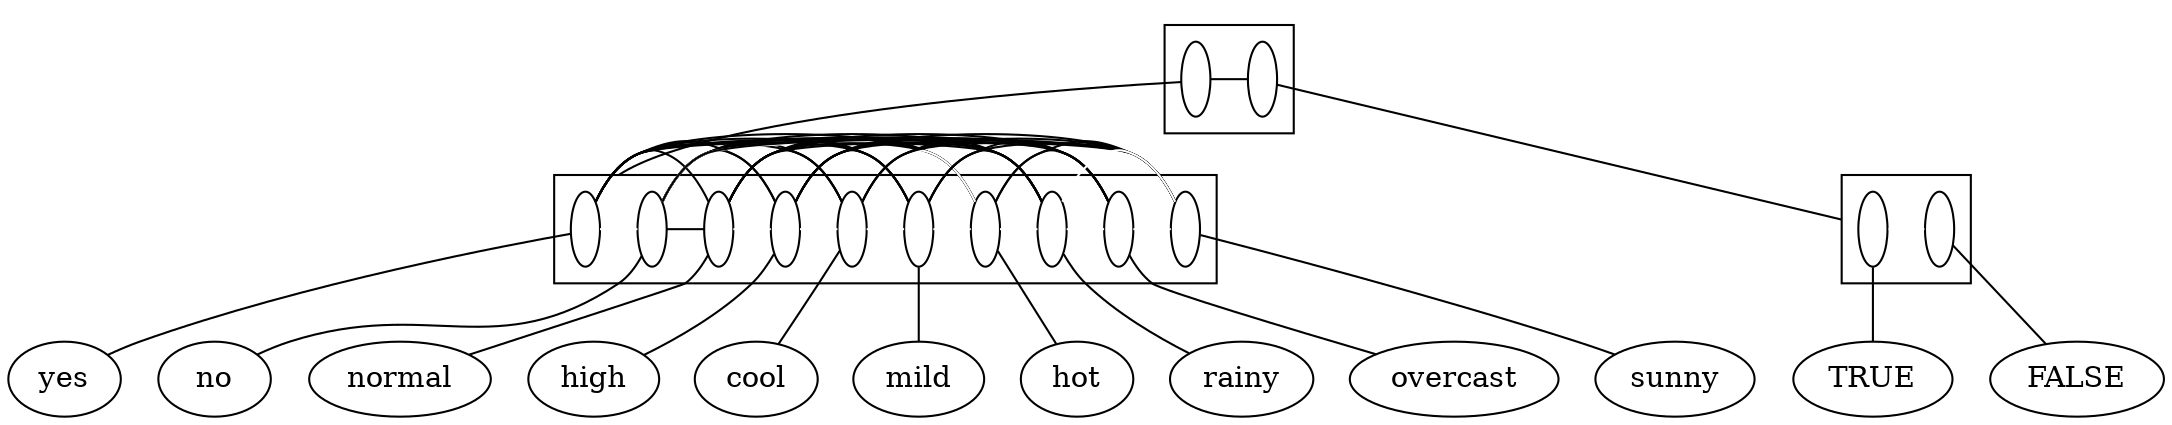digraph G {
compound=True;
yes;
no;
normal;
high;
cool;
mild;
hot;
rainy;
overcast;
sunny;
TRUE;
FALSE;
subgraph cluster_highnormalsunnyovercastcoolrainyFALSEnoTRUEmildyeshot {
s_highnormalsunnyovercastcoolrainynomildyeshot [label=" ", fillcolor=white, fixedsize=True, width=0.2];
s_FALSETRUE [label=" ", fillcolor=white, fixedsize=True, width=0.2];
subgraph  {
rank=same;
s_highnormalsunnyovercastcoolrainynomildyeshot -> s_FALSETRUE  [arrowhead=none, color=black];
}

}

subgraph cluster_highnormalsunnyovercastcoolrainynomildyeshot {
s_yes [label=" ", fillcolor=white, fixedsize=True, width=0.2];
s_no [label=" ", fillcolor=white, fixedsize=True, width=0.2];
s_normal [label=" ", fillcolor=white, fixedsize=True, width=0.2];
s_high [label=" ", fillcolor=white, fixedsize=True, width=0.2];
s_cool [label=" ", fillcolor=white, fixedsize=True, width=0.2];
s_mild [label=" ", fillcolor=white, fixedsize=True, width=0.2];
s_hot [label=" ", fillcolor=white, fixedsize=True, width=0.2];
s_rainy [label=" ", fillcolor=white, fixedsize=True, width=0.2];
s_overcast [label=" ", fillcolor=white, fixedsize=True, width=0.2];
s_sunny [label=" ", fillcolor=white, fixedsize=True, width=0.2];
subgraph  {
rank=same;
s_yes -> s_no  [arrowhead=none, color=white];
s_yes -> s_normal  [arrowhead=none, color=black];
s_yes -> s_high  [arrowhead=none, color=black];
s_yes -> s_cool  [arrowhead=none, color=black];
s_yes -> s_mild  [arrowhead=none, color=black];
s_yes -> s_hot  [arrowhead=none, color=black];
s_yes -> s_rainy  [arrowhead=none, color=black];
s_yes -> s_overcast  [arrowhead=none, color=black];
s_yes -> s_sunny  [arrowhead=none, color=black];
s_no -> s_normal  [arrowhead=none, color=black];
s_no -> s_high  [arrowhead=none, color=black];
s_no -> s_cool  [arrowhead=none, color=black];
s_no -> s_mild  [arrowhead=none, color=black];
s_no -> s_hot  [arrowhead=none, color=black];
s_no -> s_rainy  [arrowhead=none, color=black];
s_no -> s_overcast  [arrowhead=none, color=white];
s_no -> s_sunny  [arrowhead=none, color=black];
s_normal -> s_high  [arrowhead=none, color=white];
s_normal -> s_cool  [arrowhead=none, color=black];
s_normal -> s_mild  [arrowhead=none, color=black];
s_normal -> s_hot  [arrowhead=none, color=black];
s_normal -> s_rainy  [arrowhead=none, color=black];
s_normal -> s_overcast  [arrowhead=none, color=black];
s_normal -> s_sunny  [arrowhead=none, color=black];
s_high -> s_cool  [arrowhead=none, color=white];
s_high -> s_mild  [arrowhead=none, color=black];
s_high -> s_hot  [arrowhead=none, color=black];
s_high -> s_rainy  [arrowhead=none, color=black];
s_high -> s_overcast  [arrowhead=none, color=black];
s_high -> s_sunny  [arrowhead=none, color=black];
s_cool -> s_mild  [arrowhead=none, color=white];
s_cool -> s_hot  [arrowhead=none, color=white];
s_cool -> s_rainy  [arrowhead=none, color=black];
s_cool -> s_overcast  [arrowhead=none, color=black];
s_cool -> s_sunny  [arrowhead=none, color=black];
s_mild -> s_hot  [arrowhead=none, color=white];
s_mild -> s_rainy  [arrowhead=none, color=black];
s_mild -> s_overcast  [arrowhead=none, color=black];
s_mild -> s_sunny  [arrowhead=none, color=black];
s_hot -> s_rainy  [arrowhead=none, color=white];
s_hot -> s_overcast  [arrowhead=none, color=black];
s_hot -> s_sunny  [arrowhead=none, color=black];
s_rainy -> s_overcast  [arrowhead=none, color=white];
s_rainy -> s_sunny  [arrowhead=none, color=white];
s_overcast -> s_sunny  [arrowhead=none, color=white];
}

}

subgraph cluster_FALSETRUE {
s_TRUE [label=" ", fillcolor=white, fixedsize=True, width=0.2];
s_FALSE [label=" ", fillcolor=white, fixedsize=True, width=0.2];
subgraph  {
rank=same;
s_TRUE -> s_FALSE  [arrowhead=none, color=white];
}

}

s_yes -> yes  [arrowhead=none];
s_no -> no  [arrowhead=none];
s_normal -> normal  [arrowhead=none];
s_high -> high  [arrowhead=none];
s_cool -> cool  [arrowhead=none];
s_mild -> mild  [arrowhead=none];
s_hot -> hot  [arrowhead=none];
s_rainy -> rainy  [arrowhead=none];
s_overcast -> overcast  [arrowhead=none];
s_sunny -> sunny  [arrowhead=none];
s_TRUE -> TRUE  [arrowhead=none];
s_FALSE -> FALSE  [arrowhead=none];
s_highnormalsunnyovercastcoolrainynomildyeshot -> s_yes  [arrowhead=none, lhead=cluster_highnormalsunnyovercastcoolrainynomildyeshot];
s_FALSETRUE -> s_TRUE  [arrowhead=none, lhead=cluster_FALSETRUE];
}

